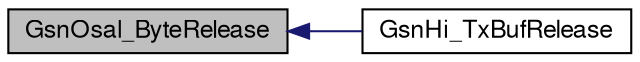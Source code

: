 digraph G
{
  edge [fontname="FreeSans",fontsize="12",labelfontname="FreeSans",labelfontsize="12"];
  node [fontname="FreeSans",fontsize="12",shape=record];
  rankdir=LR;
  Node1 [label="GsnOsal_ByteRelease",height=0.2,width=0.4,color="black", fillcolor="grey75", style="filled" fontcolor="black"];
  Node1 -> Node2 [dir=back,color="midnightblue",fontsize="12",style="solid",fontname="FreeSans"];
  Node2 [label="GsnHi_TxBufRelease",height=0.2,width=0.4,color="black", fillcolor="white", style="filled",URL="$a00522.html#aad1b8f80f818515f9b785a1051075a43"];
}
